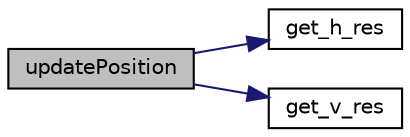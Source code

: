 digraph "updatePosition"
{
 // INTERACTIVE_SVG=YES
 // LATEX_PDF_SIZE
  bgcolor="transparent";
  edge [fontname="Helvetica",fontsize="10",labelfontname="Helvetica",labelfontsize="10"];
  node [fontname="Helvetica",fontsize="10",shape=record];
  rankdir="LR";
  Node12 [label="updatePosition",height=0.2,width=0.4,color="black", fillcolor="grey75", style="filled", fontcolor="black",tooltip="updates the position and image of the cursor"];
  Node12 -> Node13 [color="midnightblue",fontsize="10",style="solid",fontname="Helvetica"];
  Node13 [label="get_h_res",height=0.2,width=0.4,color="black",URL="$group__video.html#ga3456b8539e4326dd13cbfc4f81b609f1",tooltip=" "];
  Node12 -> Node14 [color="midnightblue",fontsize="10",style="solid",fontname="Helvetica"];
  Node14 [label="get_v_res",height=0.2,width=0.4,color="black",URL="$group__video.html#gaa6c3dbf699d3dda9444bdcd71bf85234",tooltip=" "];
}
